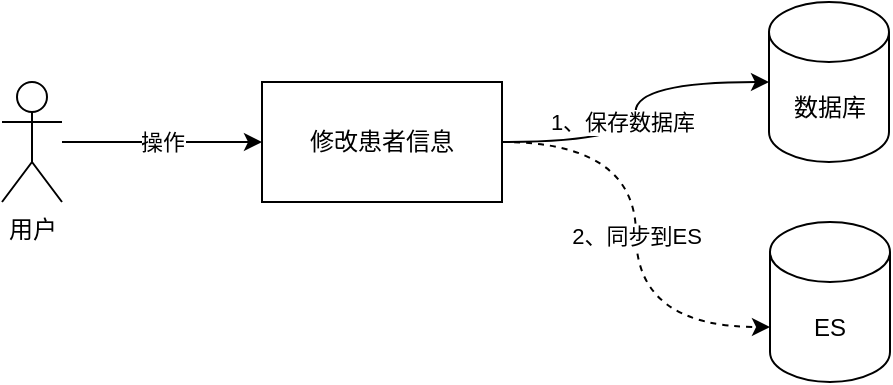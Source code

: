 <mxfile version="14.7.2" type="github">
  <diagram id="yOxXQESa26MW-8xLmlQ3" name="第 1 页">
    <mxGraphModel dx="1126" dy="771" grid="1" gridSize="10" guides="1" tooltips="1" connect="1" arrows="1" fold="1" page="1" pageScale="1" pageWidth="827" pageHeight="1169" math="0" shadow="0">
      <root>
        <mxCell id="0" />
        <mxCell id="1" parent="0" />
        <mxCell id="-y8y_jzLavQzvouZhpaY-15" style="edgeStyle=orthogonalEdgeStyle;rounded=0;orthogonalLoop=1;jettySize=auto;html=1;curved=1;" edge="1" parent="1" source="-y8y_jzLavQzvouZhpaY-1" target="-y8y_jzLavQzvouZhpaY-7">
          <mxGeometry relative="1" as="geometry" />
        </mxCell>
        <mxCell id="-y8y_jzLavQzvouZhpaY-16" value="1、保存数据库" style="edgeLabel;html=1;align=center;verticalAlign=middle;resizable=0;points=[];" vertex="1" connectable="0" parent="-y8y_jzLavQzvouZhpaY-15">
          <mxGeometry x="-0.061" y="7" relative="1" as="geometry">
            <mxPoint as="offset" />
          </mxGeometry>
        </mxCell>
        <mxCell id="-y8y_jzLavQzvouZhpaY-17" value="2、同步到ES" style="edgeStyle=orthogonalEdgeStyle;curved=1;rounded=0;orthogonalLoop=1;jettySize=auto;html=1;entryX=0;entryY=0;entryDx=0;entryDy=52.5;entryPerimeter=0;dashed=1;" edge="1" parent="1" source="-y8y_jzLavQzvouZhpaY-1" target="-y8y_jzLavQzvouZhpaY-10">
          <mxGeometry relative="1" as="geometry" />
        </mxCell>
        <mxCell id="-y8y_jzLavQzvouZhpaY-1" value="修改患者信息" style="rounded=0;whiteSpace=wrap;html=1;" vertex="1" parent="1">
          <mxGeometry x="190" y="200" width="120" height="60" as="geometry" />
        </mxCell>
        <mxCell id="-y8y_jzLavQzvouZhpaY-5" value="操作" style="edgeStyle=orthogonalEdgeStyle;rounded=0;orthogonalLoop=1;jettySize=auto;html=1;entryX=0;entryY=0.5;entryDx=0;entryDy=0;" edge="1" parent="1" source="-y8y_jzLavQzvouZhpaY-2" target="-y8y_jzLavQzvouZhpaY-1">
          <mxGeometry relative="1" as="geometry" />
        </mxCell>
        <mxCell id="-y8y_jzLavQzvouZhpaY-2" value="用户" style="shape=umlActor;verticalLabelPosition=bottom;verticalAlign=top;html=1;outlineConnect=0;" vertex="1" parent="1">
          <mxGeometry x="60" y="200" width="30" height="60" as="geometry" />
        </mxCell>
        <mxCell id="-y8y_jzLavQzvouZhpaY-7" value="数据库" style="shape=cylinder3;whiteSpace=wrap;html=1;boundedLbl=1;backgroundOutline=1;size=15;" vertex="1" parent="1">
          <mxGeometry x="443.5" y="160" width="60" height="80" as="geometry" />
        </mxCell>
        <mxCell id="-y8y_jzLavQzvouZhpaY-10" value="ES" style="shape=cylinder3;whiteSpace=wrap;html=1;boundedLbl=1;backgroundOutline=1;size=15;" vertex="1" parent="1">
          <mxGeometry x="444" y="270" width="60" height="80" as="geometry" />
        </mxCell>
      </root>
    </mxGraphModel>
  </diagram>
</mxfile>
